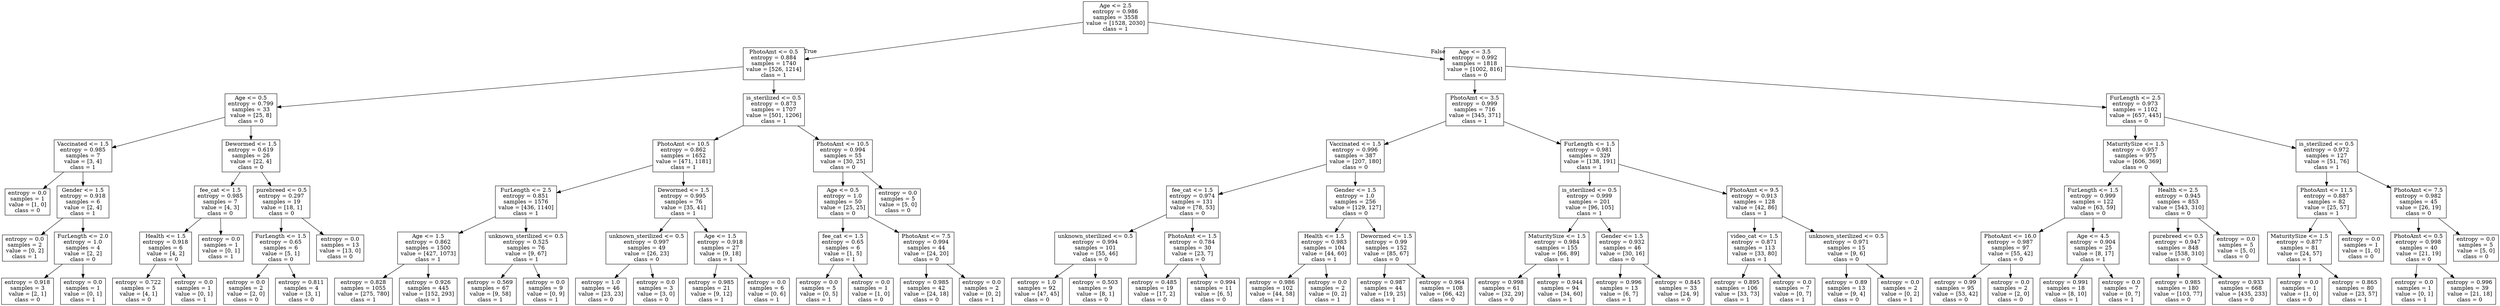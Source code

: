 digraph Tree {
node [shape=box] ;
0 [label="Age <= 2.5\nentropy = 0.986\nsamples = 3558\nvalue = [1528, 2030]\nclass = 1"] ;
1 [label="PhotoAmt <= 0.5\nentropy = 0.884\nsamples = 1740\nvalue = [526, 1214]\nclass = 1"] ;
0 -> 1 [labeldistance=2.5, labelangle=45, headlabel="True"] ;
2 [label="Age <= 0.5\nentropy = 0.799\nsamples = 33\nvalue = [25, 8]\nclass = 0"] ;
1 -> 2 ;
3 [label="Vaccinated <= 1.5\nentropy = 0.985\nsamples = 7\nvalue = [3, 4]\nclass = 1"] ;
2 -> 3 ;
4 [label="entropy = 0.0\nsamples = 1\nvalue = [1, 0]\nclass = 0"] ;
3 -> 4 ;
5 [label="Gender <= 1.5\nentropy = 0.918\nsamples = 6\nvalue = [2, 4]\nclass = 1"] ;
3 -> 5 ;
6 [label="entropy = 0.0\nsamples = 2\nvalue = [0, 2]\nclass = 1"] ;
5 -> 6 ;
7 [label="FurLength <= 2.0\nentropy = 1.0\nsamples = 4\nvalue = [2, 2]\nclass = 0"] ;
5 -> 7 ;
8 [label="entropy = 0.918\nsamples = 3\nvalue = [2, 1]\nclass = 0"] ;
7 -> 8 ;
9 [label="entropy = 0.0\nsamples = 1\nvalue = [0, 1]\nclass = 1"] ;
7 -> 9 ;
10 [label="Dewormed <= 1.5\nentropy = 0.619\nsamples = 26\nvalue = [22, 4]\nclass = 0"] ;
2 -> 10 ;
11 [label="fee_cat <= 1.5\nentropy = 0.985\nsamples = 7\nvalue = [4, 3]\nclass = 0"] ;
10 -> 11 ;
12 [label="Health <= 1.5\nentropy = 0.918\nsamples = 6\nvalue = [4, 2]\nclass = 0"] ;
11 -> 12 ;
13 [label="entropy = 0.722\nsamples = 5\nvalue = [4, 1]\nclass = 0"] ;
12 -> 13 ;
14 [label="entropy = 0.0\nsamples = 1\nvalue = [0, 1]\nclass = 1"] ;
12 -> 14 ;
15 [label="entropy = 0.0\nsamples = 1\nvalue = [0, 1]\nclass = 1"] ;
11 -> 15 ;
16 [label="purebreed <= 0.5\nentropy = 0.297\nsamples = 19\nvalue = [18, 1]\nclass = 0"] ;
10 -> 16 ;
17 [label="FurLength <= 1.5\nentropy = 0.65\nsamples = 6\nvalue = [5, 1]\nclass = 0"] ;
16 -> 17 ;
18 [label="entropy = 0.0\nsamples = 2\nvalue = [2, 0]\nclass = 0"] ;
17 -> 18 ;
19 [label="entropy = 0.811\nsamples = 4\nvalue = [3, 1]\nclass = 0"] ;
17 -> 19 ;
20 [label="entropy = 0.0\nsamples = 13\nvalue = [13, 0]\nclass = 0"] ;
16 -> 20 ;
21 [label="is_sterilized <= 0.5\nentropy = 0.873\nsamples = 1707\nvalue = [501, 1206]\nclass = 1"] ;
1 -> 21 ;
22 [label="PhotoAmt <= 10.5\nentropy = 0.862\nsamples = 1652\nvalue = [471, 1181]\nclass = 1"] ;
21 -> 22 ;
23 [label="FurLength <= 2.5\nentropy = 0.851\nsamples = 1576\nvalue = [436, 1140]\nclass = 1"] ;
22 -> 23 ;
24 [label="Age <= 1.5\nentropy = 0.862\nsamples = 1500\nvalue = [427, 1073]\nclass = 1"] ;
23 -> 24 ;
25 [label="entropy = 0.828\nsamples = 1055\nvalue = [275, 780]\nclass = 1"] ;
24 -> 25 ;
26 [label="entropy = 0.926\nsamples = 445\nvalue = [152, 293]\nclass = 1"] ;
24 -> 26 ;
27 [label="unknown_sterilized <= 0.5\nentropy = 0.525\nsamples = 76\nvalue = [9, 67]\nclass = 1"] ;
23 -> 27 ;
28 [label="entropy = 0.569\nsamples = 67\nvalue = [9, 58]\nclass = 1"] ;
27 -> 28 ;
29 [label="entropy = 0.0\nsamples = 9\nvalue = [0, 9]\nclass = 1"] ;
27 -> 29 ;
30 [label="Dewormed <= 1.5\nentropy = 0.995\nsamples = 76\nvalue = [35, 41]\nclass = 1"] ;
22 -> 30 ;
31 [label="unknown_sterilized <= 0.5\nentropy = 0.997\nsamples = 49\nvalue = [26, 23]\nclass = 0"] ;
30 -> 31 ;
32 [label="entropy = 1.0\nsamples = 46\nvalue = [23, 23]\nclass = 0"] ;
31 -> 32 ;
33 [label="entropy = 0.0\nsamples = 3\nvalue = [3, 0]\nclass = 0"] ;
31 -> 33 ;
34 [label="Age <= 1.5\nentropy = 0.918\nsamples = 27\nvalue = [9, 18]\nclass = 1"] ;
30 -> 34 ;
35 [label="entropy = 0.985\nsamples = 21\nvalue = [9, 12]\nclass = 1"] ;
34 -> 35 ;
36 [label="entropy = 0.0\nsamples = 6\nvalue = [0, 6]\nclass = 1"] ;
34 -> 36 ;
37 [label="PhotoAmt <= 10.5\nentropy = 0.994\nsamples = 55\nvalue = [30, 25]\nclass = 0"] ;
21 -> 37 ;
38 [label="Age <= 0.5\nentropy = 1.0\nsamples = 50\nvalue = [25, 25]\nclass = 0"] ;
37 -> 38 ;
39 [label="fee_cat <= 1.5\nentropy = 0.65\nsamples = 6\nvalue = [1, 5]\nclass = 1"] ;
38 -> 39 ;
40 [label="entropy = 0.0\nsamples = 5\nvalue = [0, 5]\nclass = 1"] ;
39 -> 40 ;
41 [label="entropy = 0.0\nsamples = 1\nvalue = [1, 0]\nclass = 0"] ;
39 -> 41 ;
42 [label="PhotoAmt <= 7.5\nentropy = 0.994\nsamples = 44\nvalue = [24, 20]\nclass = 0"] ;
38 -> 42 ;
43 [label="entropy = 0.985\nsamples = 42\nvalue = [24, 18]\nclass = 0"] ;
42 -> 43 ;
44 [label="entropy = 0.0\nsamples = 2\nvalue = [0, 2]\nclass = 1"] ;
42 -> 44 ;
45 [label="entropy = 0.0\nsamples = 5\nvalue = [5, 0]\nclass = 0"] ;
37 -> 45 ;
46 [label="Age <= 3.5\nentropy = 0.992\nsamples = 1818\nvalue = [1002, 816]\nclass = 0"] ;
0 -> 46 [labeldistance=2.5, labelangle=-45, headlabel="False"] ;
47 [label="PhotoAmt <= 3.5\nentropy = 0.999\nsamples = 716\nvalue = [345, 371]\nclass = 1"] ;
46 -> 47 ;
48 [label="Vaccinated <= 1.5\nentropy = 0.996\nsamples = 387\nvalue = [207, 180]\nclass = 0"] ;
47 -> 48 ;
49 [label="fee_cat <= 1.5\nentropy = 0.974\nsamples = 131\nvalue = [78, 53]\nclass = 0"] ;
48 -> 49 ;
50 [label="unknown_sterilized <= 0.5\nentropy = 0.994\nsamples = 101\nvalue = [55, 46]\nclass = 0"] ;
49 -> 50 ;
51 [label="entropy = 1.0\nsamples = 92\nvalue = [47, 45]\nclass = 0"] ;
50 -> 51 ;
52 [label="entropy = 0.503\nsamples = 9\nvalue = [8, 1]\nclass = 0"] ;
50 -> 52 ;
53 [label="PhotoAmt <= 1.5\nentropy = 0.784\nsamples = 30\nvalue = [23, 7]\nclass = 0"] ;
49 -> 53 ;
54 [label="entropy = 0.485\nsamples = 19\nvalue = [17, 2]\nclass = 0"] ;
53 -> 54 ;
55 [label="entropy = 0.994\nsamples = 11\nvalue = [6, 5]\nclass = 0"] ;
53 -> 55 ;
56 [label="Gender <= 1.5\nentropy = 1.0\nsamples = 256\nvalue = [129, 127]\nclass = 0"] ;
48 -> 56 ;
57 [label="Health <= 1.5\nentropy = 0.983\nsamples = 104\nvalue = [44, 60]\nclass = 1"] ;
56 -> 57 ;
58 [label="entropy = 0.986\nsamples = 102\nvalue = [44, 58]\nclass = 1"] ;
57 -> 58 ;
59 [label="entropy = 0.0\nsamples = 2\nvalue = [0, 2]\nclass = 1"] ;
57 -> 59 ;
60 [label="Dewormed <= 1.5\nentropy = 0.99\nsamples = 152\nvalue = [85, 67]\nclass = 0"] ;
56 -> 60 ;
61 [label="entropy = 0.987\nsamples = 44\nvalue = [19, 25]\nclass = 1"] ;
60 -> 61 ;
62 [label="entropy = 0.964\nsamples = 108\nvalue = [66, 42]\nclass = 0"] ;
60 -> 62 ;
63 [label="FurLength <= 1.5\nentropy = 0.981\nsamples = 329\nvalue = [138, 191]\nclass = 1"] ;
47 -> 63 ;
64 [label="is_sterilized <= 0.5\nentropy = 0.999\nsamples = 201\nvalue = [96, 105]\nclass = 1"] ;
63 -> 64 ;
65 [label="MaturitySize <= 1.5\nentropy = 0.984\nsamples = 155\nvalue = [66, 89]\nclass = 1"] ;
64 -> 65 ;
66 [label="entropy = 0.998\nsamples = 61\nvalue = [32, 29]\nclass = 0"] ;
65 -> 66 ;
67 [label="entropy = 0.944\nsamples = 94\nvalue = [34, 60]\nclass = 1"] ;
65 -> 67 ;
68 [label="Gender <= 1.5\nentropy = 0.932\nsamples = 46\nvalue = [30, 16]\nclass = 0"] ;
64 -> 68 ;
69 [label="entropy = 0.996\nsamples = 13\nvalue = [6, 7]\nclass = 1"] ;
68 -> 69 ;
70 [label="entropy = 0.845\nsamples = 33\nvalue = [24, 9]\nclass = 0"] ;
68 -> 70 ;
71 [label="PhotoAmt <= 9.5\nentropy = 0.913\nsamples = 128\nvalue = [42, 86]\nclass = 1"] ;
63 -> 71 ;
72 [label="video_cat <= 1.5\nentropy = 0.871\nsamples = 113\nvalue = [33, 80]\nclass = 1"] ;
71 -> 72 ;
73 [label="entropy = 0.895\nsamples = 106\nvalue = [33, 73]\nclass = 1"] ;
72 -> 73 ;
74 [label="entropy = 0.0\nsamples = 7\nvalue = [0, 7]\nclass = 1"] ;
72 -> 74 ;
75 [label="unknown_sterilized <= 0.5\nentropy = 0.971\nsamples = 15\nvalue = [9, 6]\nclass = 0"] ;
71 -> 75 ;
76 [label="entropy = 0.89\nsamples = 13\nvalue = [9, 4]\nclass = 0"] ;
75 -> 76 ;
77 [label="entropy = 0.0\nsamples = 2\nvalue = [0, 2]\nclass = 1"] ;
75 -> 77 ;
78 [label="FurLength <= 2.5\nentropy = 0.973\nsamples = 1102\nvalue = [657, 445]\nclass = 0"] ;
46 -> 78 ;
79 [label="MaturitySize <= 1.5\nentropy = 0.957\nsamples = 975\nvalue = [606, 369]\nclass = 0"] ;
78 -> 79 ;
80 [label="FurLength <= 1.5\nentropy = 0.999\nsamples = 122\nvalue = [63, 59]\nclass = 0"] ;
79 -> 80 ;
81 [label="PhotoAmt <= 16.0\nentropy = 0.987\nsamples = 97\nvalue = [55, 42]\nclass = 0"] ;
80 -> 81 ;
82 [label="entropy = 0.99\nsamples = 95\nvalue = [53, 42]\nclass = 0"] ;
81 -> 82 ;
83 [label="entropy = 0.0\nsamples = 2\nvalue = [2, 0]\nclass = 0"] ;
81 -> 83 ;
84 [label="Age <= 4.5\nentropy = 0.904\nsamples = 25\nvalue = [8, 17]\nclass = 1"] ;
80 -> 84 ;
85 [label="entropy = 0.991\nsamples = 18\nvalue = [8, 10]\nclass = 1"] ;
84 -> 85 ;
86 [label="entropy = 0.0\nsamples = 7\nvalue = [0, 7]\nclass = 1"] ;
84 -> 86 ;
87 [label="Health <= 2.5\nentropy = 0.945\nsamples = 853\nvalue = [543, 310]\nclass = 0"] ;
79 -> 87 ;
88 [label="purebreed <= 0.5\nentropy = 0.947\nsamples = 848\nvalue = [538, 310]\nclass = 0"] ;
87 -> 88 ;
89 [label="entropy = 0.985\nsamples = 180\nvalue = [103, 77]\nclass = 0"] ;
88 -> 89 ;
90 [label="entropy = 0.933\nsamples = 668\nvalue = [435, 233]\nclass = 0"] ;
88 -> 90 ;
91 [label="entropy = 0.0\nsamples = 5\nvalue = [5, 0]\nclass = 0"] ;
87 -> 91 ;
92 [label="is_sterilized <= 0.5\nentropy = 0.972\nsamples = 127\nvalue = [51, 76]\nclass = 1"] ;
78 -> 92 ;
93 [label="PhotoAmt <= 11.5\nentropy = 0.887\nsamples = 82\nvalue = [25, 57]\nclass = 1"] ;
92 -> 93 ;
94 [label="MaturitySize <= 1.5\nentropy = 0.877\nsamples = 81\nvalue = [24, 57]\nclass = 1"] ;
93 -> 94 ;
95 [label="entropy = 0.0\nsamples = 1\nvalue = [1, 0]\nclass = 0"] ;
94 -> 95 ;
96 [label="entropy = 0.865\nsamples = 80\nvalue = [23, 57]\nclass = 1"] ;
94 -> 96 ;
97 [label="entropy = 0.0\nsamples = 1\nvalue = [1, 0]\nclass = 0"] ;
93 -> 97 ;
98 [label="PhotoAmt <= 7.5\nentropy = 0.982\nsamples = 45\nvalue = [26, 19]\nclass = 0"] ;
92 -> 98 ;
99 [label="PhotoAmt <= 0.5\nentropy = 0.998\nsamples = 40\nvalue = [21, 19]\nclass = 0"] ;
98 -> 99 ;
100 [label="entropy = 0.0\nsamples = 1\nvalue = [0, 1]\nclass = 1"] ;
99 -> 100 ;
101 [label="entropy = 0.996\nsamples = 39\nvalue = [21, 18]\nclass = 0"] ;
99 -> 101 ;
102 [label="entropy = 0.0\nsamples = 5\nvalue = [5, 0]\nclass = 0"] ;
98 -> 102 ;
}